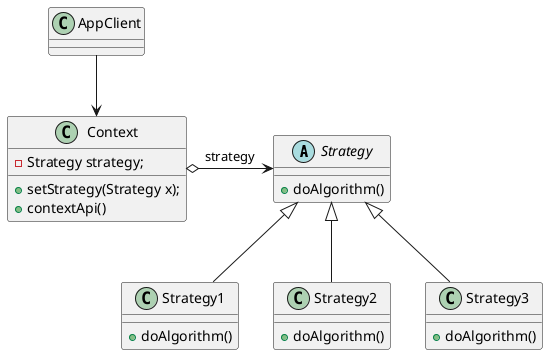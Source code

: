 @startuml
'https://plantuml.com/class-diagram

abstract class Strategy {
    +doAlgorithm()
}
class Strategy1 {
    +doAlgorithm()
}
class Strategy2 {
    +doAlgorithm()
}
class Strategy3 {
    +doAlgorithm()
}

Strategy <|-- Strategy1
Strategy <|-- Strategy2
Strategy <|-- Strategy3

class Context {
    -Strategy strategy;
    +setStrategy(Strategy x);
    +contextApi()
}

Context o-> Strategy: strategy

class AppClient {}
AppClient --> Context


@enduml